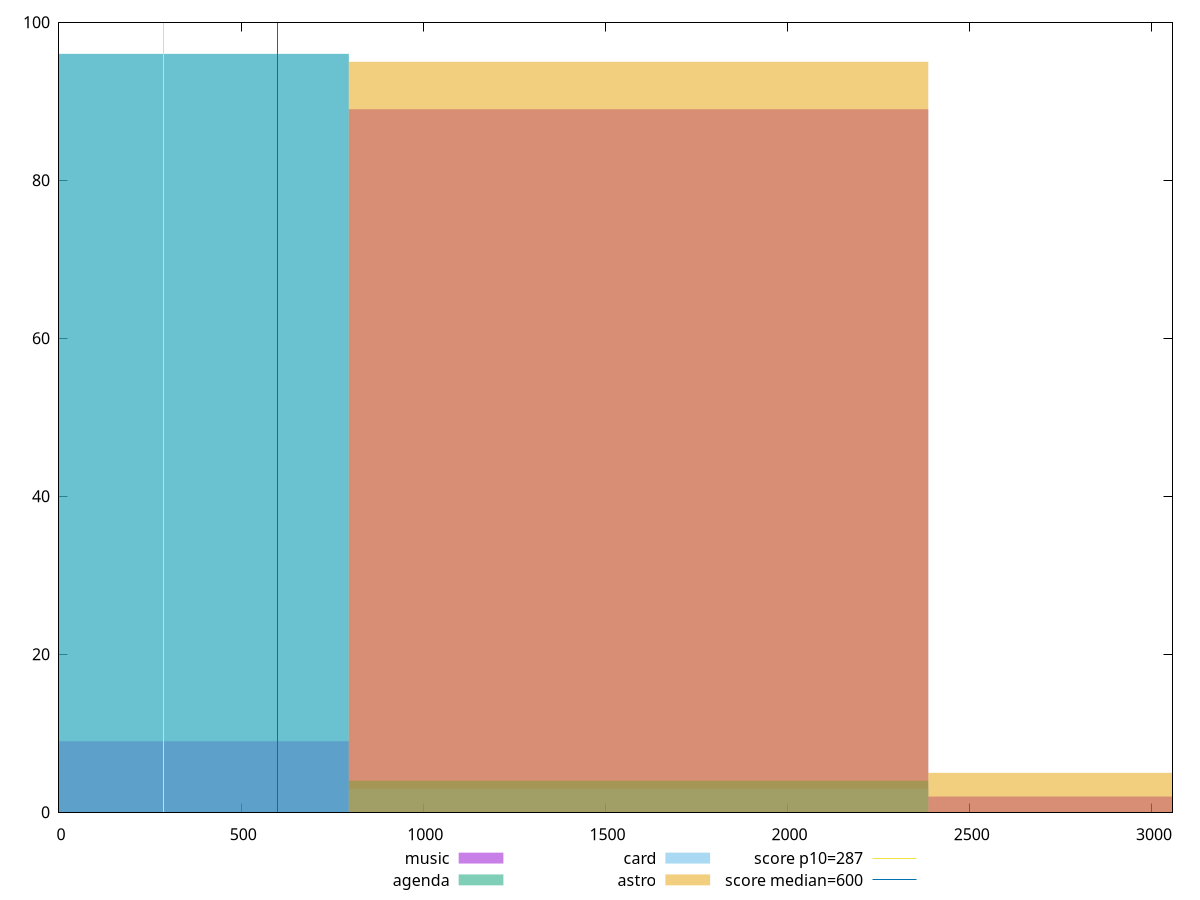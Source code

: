 reset

$music <<EOF
0 9
1590.716645498681 89
3181.433290997362 2
EOF

$agenda <<EOF
1590.716645498681 4
0 96
EOF

$card <<EOF
1590.716645498681 3
0 96
EOF

$astro <<EOF
1590.716645498681 95
3181.433290997362 5
EOF

set key outside below
set boxwidth 1590.716645498681
set xrange [0:3056.499999999999]
set yrange [0:100]
set trange [0:100]
set style fill transparent solid 0.5 noborder

set parametric
set terminal svg size 640, 520 enhanced background rgb 'white'
set output "report/report_00029_2021-02-24T13-36-40.390Z/total-blocking-time/comparison/histogram/all_raw.svg"

plot $music title "music" with boxes, \
     $agenda title "agenda" with boxes, \
     $card title "card" with boxes, \
     $astro title "astro" with boxes, \
     287,t title "score p10=287", \
     600,t title "score median=600"

reset

